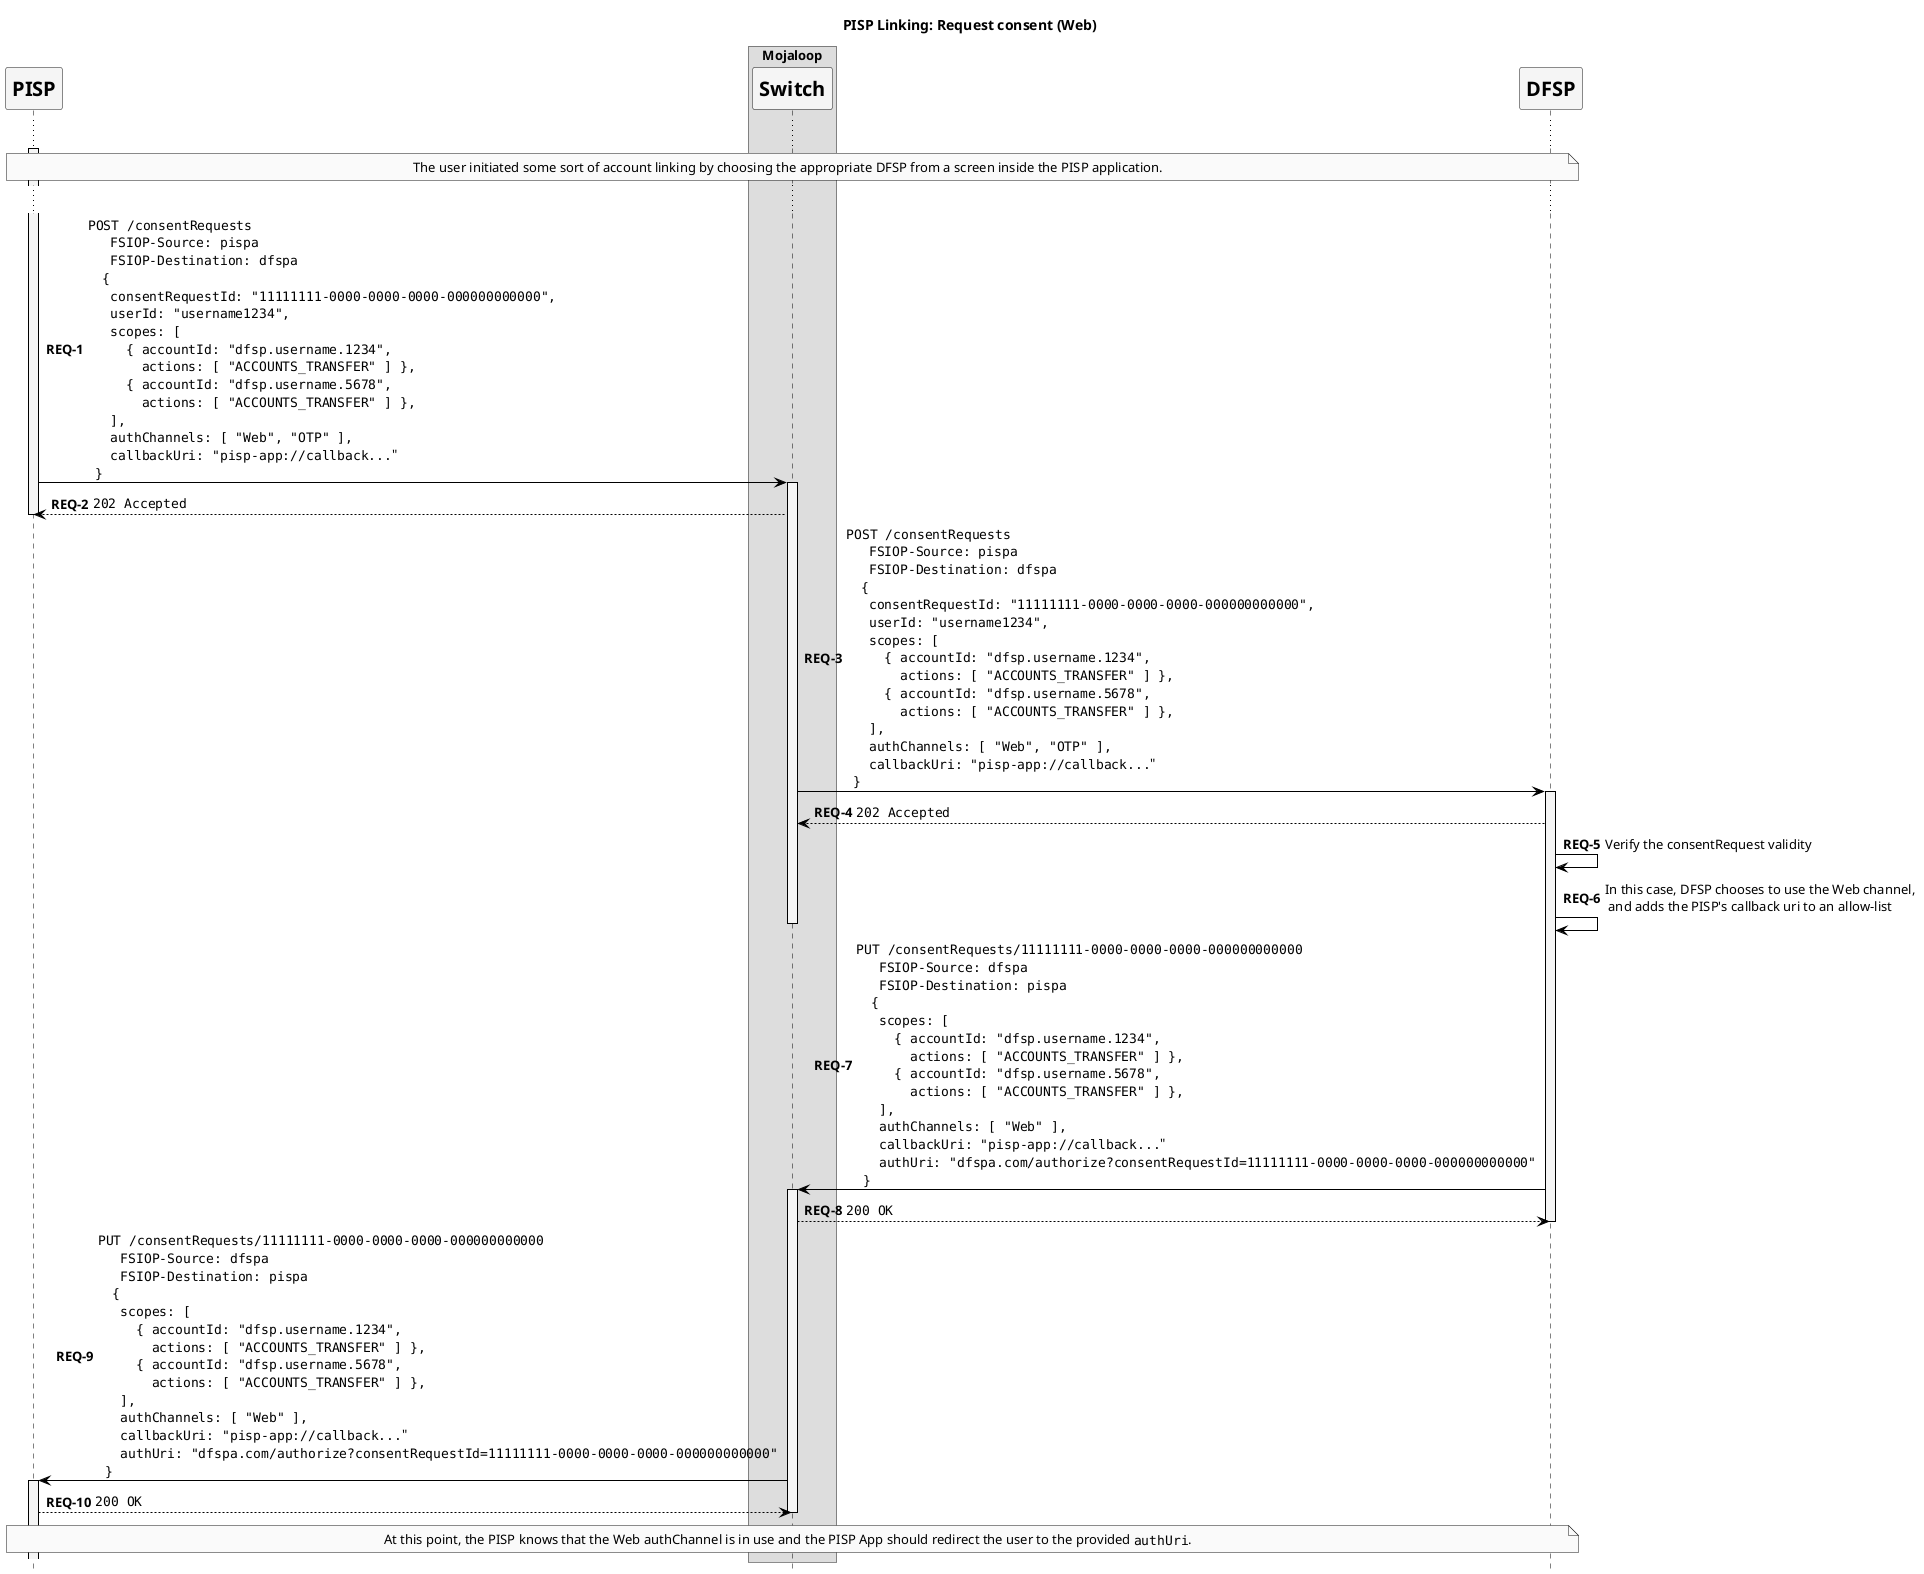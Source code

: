@startuml

' declaring skinparam
skinparam shadowing false
skinparam defaultFontName Verdana
skinparam monochrome true
skinparam SequenceLifeLineBackgroundColor WhiteSmoke
skinparam SequenceLifeLineBorderColor Black
skinparam ParticipantFontStyle Bold
skinparam ParticipantFontSize 20
skinparam ParticipantBackgroundColor WhiteSmoke
skinparam ArrowColor Black

hide footbox


title PISP Linking: Request consent (Web)

participant "PISP" as PISP

box "Mojaloop"
    participant Switch
end box

participant DFSP

autonumber 1 "<b>REQ-#</b>"

activate PISP

...

note over PISP, DFSP
    The user initiated some sort of account linking by choosing the appropriate DFSP from a screen inside the PISP application.
end note

...

PISP -> Switch ++: ""POST /consentRequests""\n\
  ""  FSIOP-Source: pispa""\n\
  ""  FSIOP-Destination: dfspa""\n\
  "" {""\n\
  ""  consentRequestId: "11111111-0000-0000-0000-000000000000",""\n\
  ""  userId: "username1234", ""\n\
  ""  scopes: [ ""\n\
  ""    { accountId: "dfsp.username.1234", ""\n\
  ""      actions: [ "ACCOUNTS_TRANSFER" ] },""\n\
  ""    { accountId: "dfsp.username.5678",""\n\
  ""      actions: [ "ACCOUNTS_TRANSFER" ] },""\n\
  ""  ],""\n\
  ""  authChannels: [ "Web", "OTP" ],""\n\
  ""  callbackUri: "pisp-app://callback..."""\n\
  ""}""
Switch --> PISP: ""202 Accepted""
deactivate PISP

Switch -> DFSP ++:  ""POST /consentRequests""\n\
  ""  FSIOP-Source: pispa""\n\
  ""  FSIOP-Destination: dfspa""\n\
  "" {""\n\
  ""  consentRequestId: "11111111-0000-0000-0000-000000000000",""\n\
  ""  userId: "username1234", ""\n\
  ""  scopes: [ ""\n\
  ""    { accountId: "dfsp.username.1234",""\n\
  ""      actions: [ "ACCOUNTS_TRANSFER" ] },""\n\
  ""    { accountId: "dfsp.username.5678",""\n\
  ""      actions: [ "ACCOUNTS_TRANSFER" ] },""\n\
  ""  ],""\n\
  ""  authChannels: [ "Web", "OTP" ],""\n\
  ""  callbackUri: "pisp-app://callback..."""\n\
  ""}""
DFSP --> Switch: ""202 Accepted""  

DFSP -> DFSP: Verify the consentRequest validity
DFSP -> DFSP: In this case, DFSP chooses to use the Web channel, \n and adds the PISP's callback uri to an allow-list
deactivate Switch

DFSP -> Switch ++: ""PUT /consentRequests/11111111-0000-0000-0000-000000000000""\n\
  ""  FSIOP-Source: dfspa""\n\
  ""  FSIOP-Destination: pispa""\n\
  "" {""\n\
  ""  scopes: [ ""\n\
  ""    { accountId: "dfsp.username.1234",""\n\
  ""      actions: [ "ACCOUNTS_TRANSFER" ] },""\n\
  ""    { accountId: "dfsp.username.5678",""\n\
  ""      actions: [ "ACCOUNTS_TRANSFER" ] },""\n\
  ""  ],""\n\
  ""  authChannels: [ "Web" ],""\n\
  ""  callbackUri: "pisp-app://callback..."""\n\
  ""  authUri: "dfspa.com/authorize?consentRequestId=11111111-0000-0000-0000-000000000000" ""\n\
  ""}""
Switch --> DFSP: ""200 OK""
deactivate DFSP

Switch -> PISP ++: ""PUT /consentRequests/11111111-0000-0000-0000-000000000000""\n\
  ""  FSIOP-Source: dfspa""\n\
  ""  FSIOP-Destination: pispa""\n\
  "" {""\n\
  ""  scopes: [ ""\n\
  ""    { accountId: "dfsp.username.1234",""\n\
  ""      actions: [ "ACCOUNTS_TRANSFER" ] },""\n\
  ""    { accountId: "dfsp.username.5678",""\n\
  ""      actions: [ "ACCOUNTS_TRANSFER" ] },""\n\
  ""  ],""\n\
  ""  authChannels: [ "Web" ],""\n\
  ""  callbackUri: "pisp-app://callback..."""\n\
  ""  authUri: "dfspa.com/authorize?consentRequestId=11111111-0000-0000-0000-000000000000" ""\n\
  ""}""
PISP --> Switch: ""200 OK""
deactivate Switch

note over PISP, DFSP
  At this point, the PISP knows that the Web authChannel is in use and the PISP App should redirect the user to the provided ""authUri"".
end note



@enduml
